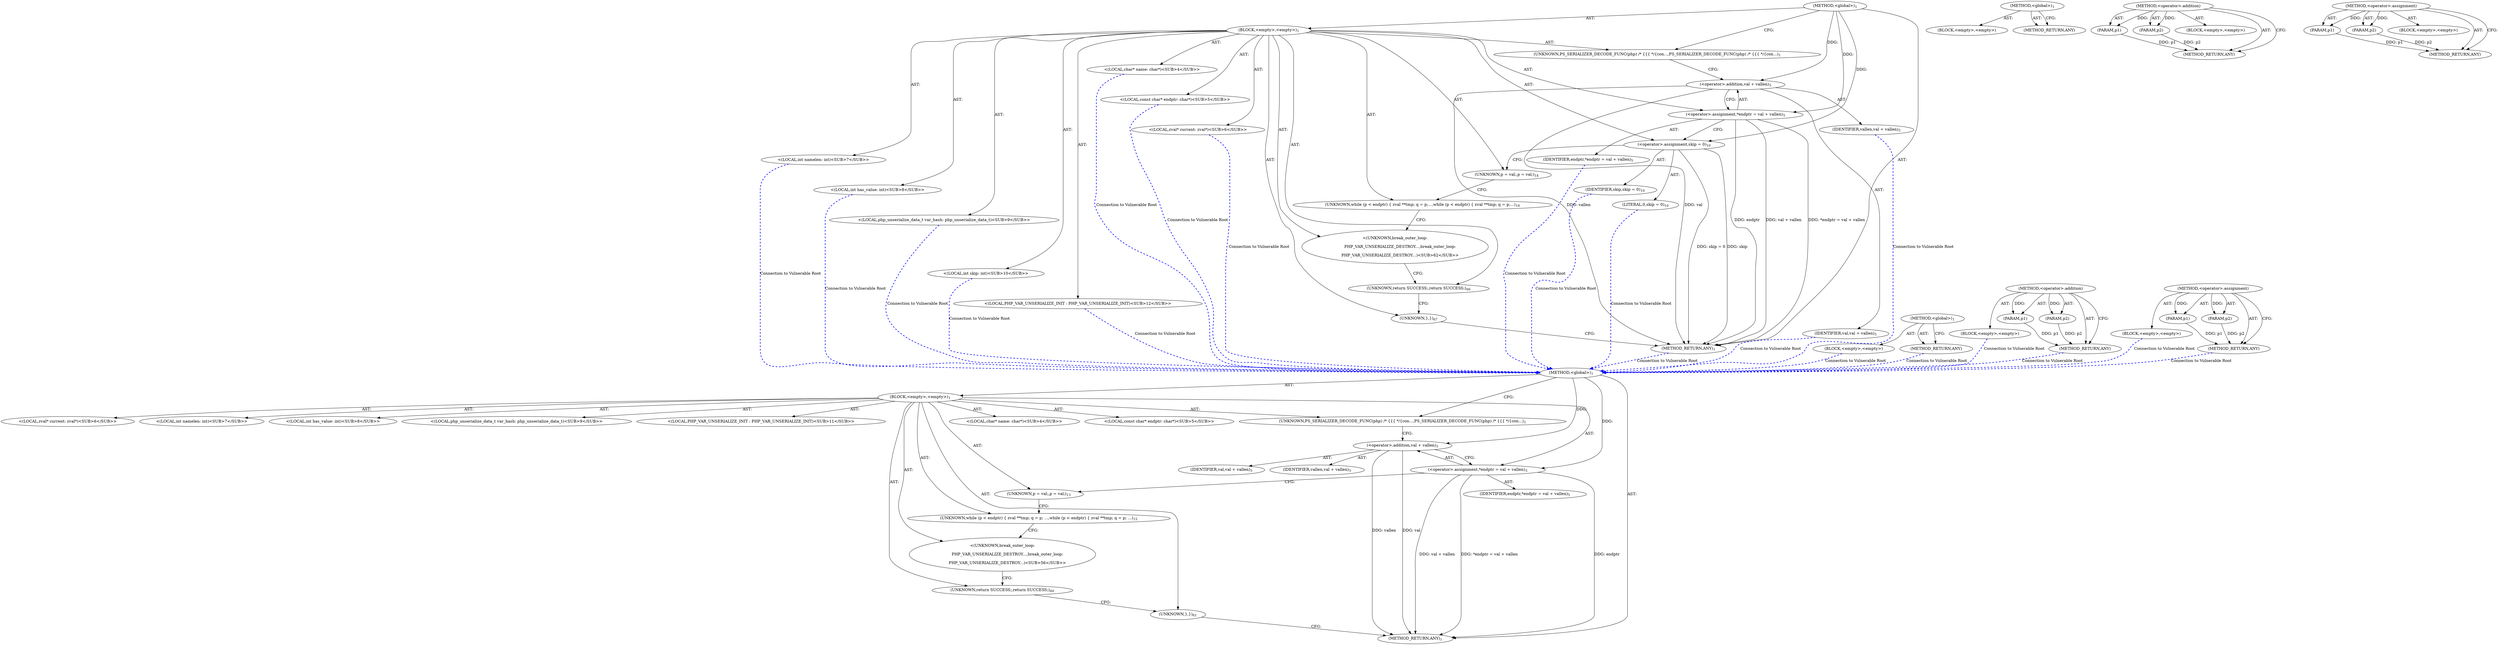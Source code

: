 digraph "&lt;operator&gt;.assignment" {
vulnerable_6 [label=<(METHOD,&lt;global&gt;)<SUB>1</SUB>>];
vulnerable_7 [label=<(BLOCK,&lt;empty&gt;,&lt;empty&gt;)<SUB>1</SUB>>];
vulnerable_8 [label=<(UNKNOWN,PS_SERIALIZER_DECODE_FUNC(php) /* {{{ */
{
	con...,PS_SERIALIZER_DECODE_FUNC(php) /* {{{ */
{
	con...)<SUB>1</SUB>>];
vulnerable_9 [label="<(LOCAL,char* name: char*)<SUB>4</SUB>>"];
vulnerable_10 [label="<(LOCAL,const char* endptr: char*)<SUB>5</SUB>>"];
vulnerable_11 [label=<(&lt;operator&gt;.assignment,*endptr = val + vallen)<SUB>5</SUB>>];
vulnerable_12 [label=<(IDENTIFIER,endptr,*endptr = val + vallen)<SUB>5</SUB>>];
vulnerable_13 [label=<(&lt;operator&gt;.addition,val + vallen)<SUB>5</SUB>>];
vulnerable_14 [label=<(IDENTIFIER,val,val + vallen)<SUB>5</SUB>>];
vulnerable_15 [label=<(IDENTIFIER,vallen,val + vallen)<SUB>5</SUB>>];
vulnerable_16 [label="<(LOCAL,zval* current: zval*)<SUB>6</SUB>>"];
vulnerable_17 [label="<(LOCAL,int namelen: int)<SUB>7</SUB>>"];
vulnerable_18 [label="<(LOCAL,int has_value: int)<SUB>8</SUB>>"];
vulnerable_19 [label="<(LOCAL,php_unserialize_data_t var_hash: php_unserialize_data_t)<SUB>9</SUB>>"];
vulnerable_20 [label="<(LOCAL,PHP_VAR_UNSERIALIZE_INIT : PHP_VAR_UNSERIALIZE_INIT)<SUB>11</SUB>>"];
vulnerable_21 [label=<(UNKNOWN,p = val;,p = val;)<SUB>13</SUB>>];
vulnerable_22 [label=<(UNKNOWN,while (p &lt; endptr) {
 		zval **tmp;
 		q = p;
 ...,while (p &lt; endptr) {
 		zval **tmp;
 		q = p;
 ...)<SUB>15</SUB>>];
vulnerable_23 [label="<(UNKNOWN,break_outer_loop:

	PHP_VAR_UNSERIALIZE_DESTROY...,break_outer_loop:

	PHP_VAR_UNSERIALIZE_DESTROY...)<SUB>56</SUB>>"];
vulnerable_24 [label=<(UNKNOWN,return SUCCESS;,return SUCCESS;)<SUB>60</SUB>>];
vulnerable_25 [label=<(UNKNOWN,},})<SUB>61</SUB>>];
vulnerable_26 [label=<(METHOD_RETURN,ANY)<SUB>1</SUB>>];
vulnerable_41 [label=<(METHOD,&lt;global&gt;)<SUB>1</SUB>>];
vulnerable_42 [label=<(BLOCK,&lt;empty&gt;,&lt;empty&gt;)>];
vulnerable_43 [label=<(METHOD_RETURN,ANY)>];
vulnerable_52 [label=<(METHOD,&lt;operator&gt;.addition)>];
vulnerable_53 [label=<(PARAM,p1)>];
vulnerable_54 [label=<(PARAM,p2)>];
vulnerable_55 [label=<(BLOCK,&lt;empty&gt;,&lt;empty&gt;)>];
vulnerable_56 [label=<(METHOD_RETURN,ANY)>];
vulnerable_47 [label=<(METHOD,&lt;operator&gt;.assignment)>];
vulnerable_48 [label=<(PARAM,p1)>];
vulnerable_49 [label=<(PARAM,p2)>];
vulnerable_50 [label=<(BLOCK,&lt;empty&gt;,&lt;empty&gt;)>];
vulnerable_51 [label=<(METHOD_RETURN,ANY)>];
fixed_6 [label=<(METHOD,&lt;global&gt;)<SUB>1</SUB>>];
fixed_7 [label=<(BLOCK,&lt;empty&gt;,&lt;empty&gt;)<SUB>1</SUB>>];
fixed_8 [label=<(UNKNOWN,PS_SERIALIZER_DECODE_FUNC(php) /* {{{ */
{
	con...,PS_SERIALIZER_DECODE_FUNC(php) /* {{{ */
{
	con...)<SUB>1</SUB>>];
fixed_9 [label="<(LOCAL,char* name: char*)<SUB>4</SUB>>"];
fixed_10 [label="<(LOCAL,const char* endptr: char*)<SUB>5</SUB>>"];
fixed_11 [label=<(&lt;operator&gt;.assignment,*endptr = val + vallen)<SUB>5</SUB>>];
fixed_12 [label=<(IDENTIFIER,endptr,*endptr = val + vallen)<SUB>5</SUB>>];
fixed_13 [label=<(&lt;operator&gt;.addition,val + vallen)<SUB>5</SUB>>];
fixed_14 [label=<(IDENTIFIER,val,val + vallen)<SUB>5</SUB>>];
fixed_15 [label=<(IDENTIFIER,vallen,val + vallen)<SUB>5</SUB>>];
fixed_16 [label="<(LOCAL,zval* current: zval*)<SUB>6</SUB>>"];
fixed_17 [label="<(LOCAL,int namelen: int)<SUB>7</SUB>>"];
fixed_18 [label="<(LOCAL,int has_value: int)<SUB>8</SUB>>"];
fixed_19 [label="<(LOCAL,php_unserialize_data_t var_hash: php_unserialize_data_t)<SUB>9</SUB>>"];
fixed_20 [label="<(LOCAL,int skip: int)<SUB>10</SUB>>"];
fixed_21 [label=<(&lt;operator&gt;.assignment,skip = 0)<SUB>10</SUB>>];
fixed_22 [label=<(IDENTIFIER,skip,skip = 0)<SUB>10</SUB>>];
fixed_23 [label=<(LITERAL,0,skip = 0)<SUB>10</SUB>>];
fixed_24 [label="<(LOCAL,PHP_VAR_UNSERIALIZE_INIT : PHP_VAR_UNSERIALIZE_INIT)<SUB>12</SUB>>"];
fixed_25 [label=<(UNKNOWN,p = val;,p = val;)<SUB>14</SUB>>];
fixed_26 [label=<(UNKNOWN,while (p &lt; endptr) {
 		zval **tmp;
 		q = p;
	...,while (p &lt; endptr) {
 		zval **tmp;
 		q = p;
	...)<SUB>16</SUB>>];
fixed_27 [label="<(UNKNOWN,break_outer_loop:

	PHP_VAR_UNSERIALIZE_DESTROY...,break_outer_loop:

	PHP_VAR_UNSERIALIZE_DESTROY...)<SUB>62</SUB>>"];
fixed_28 [label=<(UNKNOWN,return SUCCESS;,return SUCCESS;)<SUB>66</SUB>>];
fixed_29 [label=<(UNKNOWN,},})<SUB>67</SUB>>];
fixed_30 [label=<(METHOD_RETURN,ANY)<SUB>1</SUB>>];
fixed_45 [label=<(METHOD,&lt;global&gt;)<SUB>1</SUB>>];
fixed_46 [label=<(BLOCK,&lt;empty&gt;,&lt;empty&gt;)>];
fixed_47 [label=<(METHOD_RETURN,ANY)>];
fixed_56 [label=<(METHOD,&lt;operator&gt;.addition)>];
fixed_57 [label=<(PARAM,p1)>];
fixed_58 [label=<(PARAM,p2)>];
fixed_59 [label=<(BLOCK,&lt;empty&gt;,&lt;empty&gt;)>];
fixed_60 [label=<(METHOD_RETURN,ANY)>];
fixed_51 [label=<(METHOD,&lt;operator&gt;.assignment)>];
fixed_52 [label=<(PARAM,p1)>];
fixed_53 [label=<(PARAM,p2)>];
fixed_54 [label=<(BLOCK,&lt;empty&gt;,&lt;empty&gt;)>];
fixed_55 [label=<(METHOD_RETURN,ANY)>];
vulnerable_6 -> vulnerable_7  [key=0, label="AST: "];
vulnerable_6 -> vulnerable_26  [key=0, label="AST: "];
vulnerable_6 -> vulnerable_8  [key=0, label="CFG: "];
vulnerable_6 -> vulnerable_11  [key=0, label="DDG: "];
vulnerable_6 -> vulnerable_13  [key=0, label="DDG: "];
vulnerable_7 -> vulnerable_8  [key=0, label="AST: "];
vulnerable_7 -> vulnerable_9  [key=0, label="AST: "];
vulnerable_7 -> vulnerable_10  [key=0, label="AST: "];
vulnerable_7 -> vulnerable_11  [key=0, label="AST: "];
vulnerable_7 -> vulnerable_16  [key=0, label="AST: "];
vulnerable_7 -> vulnerable_17  [key=0, label="AST: "];
vulnerable_7 -> vulnerable_18  [key=0, label="AST: "];
vulnerable_7 -> vulnerable_19  [key=0, label="AST: "];
vulnerable_7 -> vulnerable_20  [key=0, label="AST: "];
vulnerable_7 -> vulnerable_21  [key=0, label="AST: "];
vulnerable_7 -> vulnerable_22  [key=0, label="AST: "];
vulnerable_7 -> vulnerable_23  [key=0, label="AST: "];
vulnerable_7 -> vulnerable_24  [key=0, label="AST: "];
vulnerable_7 -> vulnerable_25  [key=0, label="AST: "];
vulnerable_8 -> vulnerable_13  [key=0, label="CFG: "];
vulnerable_11 -> vulnerable_12  [key=0, label="AST: "];
vulnerable_11 -> vulnerable_13  [key=0, label="AST: "];
vulnerable_11 -> vulnerable_21  [key=0, label="CFG: "];
vulnerable_11 -> vulnerable_26  [key=0, label="DDG: endptr"];
vulnerable_11 -> vulnerable_26  [key=1, label="DDG: val + vallen"];
vulnerable_11 -> vulnerable_26  [key=2, label="DDG: *endptr = val + vallen"];
vulnerable_13 -> vulnerable_14  [key=0, label="AST: "];
vulnerable_13 -> vulnerable_15  [key=0, label="AST: "];
vulnerable_13 -> vulnerable_11  [key=0, label="CFG: "];
vulnerable_13 -> vulnerable_26  [key=0, label="DDG: vallen"];
vulnerable_13 -> vulnerable_26  [key=1, label="DDG: val"];
vulnerable_21 -> vulnerable_22  [key=0, label="CFG: "];
vulnerable_22 -> vulnerable_23  [key=0, label="CFG: "];
vulnerable_23 -> vulnerable_24  [key=0, label="CFG: "];
vulnerable_24 -> vulnerable_25  [key=0, label="CFG: "];
vulnerable_25 -> vulnerable_26  [key=0, label="CFG: "];
vulnerable_41 -> vulnerable_42  [key=0, label="AST: "];
vulnerable_41 -> vulnerable_43  [key=0, label="AST: "];
vulnerable_41 -> vulnerable_43  [key=1, label="CFG: "];
vulnerable_52 -> vulnerable_53  [key=0, label="AST: "];
vulnerable_52 -> vulnerable_53  [key=1, label="DDG: "];
vulnerable_52 -> vulnerable_55  [key=0, label="AST: "];
vulnerable_52 -> vulnerable_54  [key=0, label="AST: "];
vulnerable_52 -> vulnerable_54  [key=1, label="DDG: "];
vulnerable_52 -> vulnerable_56  [key=0, label="AST: "];
vulnerable_52 -> vulnerable_56  [key=1, label="CFG: "];
vulnerable_53 -> vulnerable_56  [key=0, label="DDG: p1"];
vulnerable_54 -> vulnerable_56  [key=0, label="DDG: p2"];
vulnerable_47 -> vulnerable_48  [key=0, label="AST: "];
vulnerable_47 -> vulnerable_48  [key=1, label="DDG: "];
vulnerable_47 -> vulnerable_50  [key=0, label="AST: "];
vulnerable_47 -> vulnerable_49  [key=0, label="AST: "];
vulnerable_47 -> vulnerable_49  [key=1, label="DDG: "];
vulnerable_47 -> vulnerable_51  [key=0, label="AST: "];
vulnerable_47 -> vulnerable_51  [key=1, label="CFG: "];
vulnerable_48 -> vulnerable_51  [key=0, label="DDG: p1"];
vulnerable_49 -> vulnerable_51  [key=0, label="DDG: p2"];
fixed_6 -> fixed_7  [key=0, label="AST: "];
fixed_6 -> fixed_30  [key=0, label="AST: "];
fixed_6 -> fixed_8  [key=0, label="CFG: "];
fixed_6 -> fixed_11  [key=0, label="DDG: "];
fixed_6 -> fixed_21  [key=0, label="DDG: "];
fixed_6 -> fixed_13  [key=0, label="DDG: "];
fixed_7 -> fixed_8  [key=0, label="AST: "];
fixed_7 -> fixed_9  [key=0, label="AST: "];
fixed_7 -> fixed_10  [key=0, label="AST: "];
fixed_7 -> fixed_11  [key=0, label="AST: "];
fixed_7 -> fixed_16  [key=0, label="AST: "];
fixed_7 -> fixed_17  [key=0, label="AST: "];
fixed_7 -> fixed_18  [key=0, label="AST: "];
fixed_7 -> fixed_19  [key=0, label="AST: "];
fixed_7 -> fixed_20  [key=0, label="AST: "];
fixed_7 -> fixed_21  [key=0, label="AST: "];
fixed_7 -> fixed_24  [key=0, label="AST: "];
fixed_7 -> fixed_25  [key=0, label="AST: "];
fixed_7 -> fixed_26  [key=0, label="AST: "];
fixed_7 -> fixed_27  [key=0, label="AST: "];
fixed_7 -> fixed_28  [key=0, label="AST: "];
fixed_7 -> fixed_29  [key=0, label="AST: "];
fixed_8 -> fixed_13  [key=0, label="CFG: "];
fixed_9 -> vulnerable_6  [color=blue, key=0, label="Connection to Vulnerable Root", penwidth="2.0", style=dashed];
fixed_10 -> vulnerable_6  [color=blue, key=0, label="Connection to Vulnerable Root", penwidth="2.0", style=dashed];
fixed_11 -> fixed_12  [key=0, label="AST: "];
fixed_11 -> fixed_13  [key=0, label="AST: "];
fixed_11 -> fixed_21  [key=0, label="CFG: "];
fixed_11 -> fixed_30  [key=0, label="DDG: endptr"];
fixed_11 -> fixed_30  [key=1, label="DDG: val + vallen"];
fixed_11 -> fixed_30  [key=2, label="DDG: *endptr = val + vallen"];
fixed_12 -> vulnerable_6  [color=blue, key=0, label="Connection to Vulnerable Root", penwidth="2.0", style=dashed];
fixed_13 -> fixed_14  [key=0, label="AST: "];
fixed_13 -> fixed_15  [key=0, label="AST: "];
fixed_13 -> fixed_11  [key=0, label="CFG: "];
fixed_13 -> fixed_30  [key=0, label="DDG: vallen"];
fixed_13 -> fixed_30  [key=1, label="DDG: val"];
fixed_14 -> vulnerable_6  [color=blue, key=0, label="Connection to Vulnerable Root", penwidth="2.0", style=dashed];
fixed_15 -> vulnerable_6  [color=blue, key=0, label="Connection to Vulnerable Root", penwidth="2.0", style=dashed];
fixed_16 -> vulnerable_6  [color=blue, key=0, label="Connection to Vulnerable Root", penwidth="2.0", style=dashed];
fixed_17 -> vulnerable_6  [color=blue, key=0, label="Connection to Vulnerable Root", penwidth="2.0", style=dashed];
fixed_18 -> vulnerable_6  [color=blue, key=0, label="Connection to Vulnerable Root", penwidth="2.0", style=dashed];
fixed_19 -> vulnerable_6  [color=blue, key=0, label="Connection to Vulnerable Root", penwidth="2.0", style=dashed];
fixed_20 -> vulnerable_6  [color=blue, key=0, label="Connection to Vulnerable Root", penwidth="2.0", style=dashed];
fixed_21 -> fixed_22  [key=0, label="AST: "];
fixed_21 -> fixed_23  [key=0, label="AST: "];
fixed_21 -> fixed_25  [key=0, label="CFG: "];
fixed_21 -> fixed_30  [key=0, label="DDG: skip"];
fixed_21 -> fixed_30  [key=1, label="DDG: skip = 0"];
fixed_22 -> vulnerable_6  [color=blue, key=0, label="Connection to Vulnerable Root", penwidth="2.0", style=dashed];
fixed_23 -> vulnerable_6  [color=blue, key=0, label="Connection to Vulnerable Root", penwidth="2.0", style=dashed];
fixed_24 -> vulnerable_6  [color=blue, key=0, label="Connection to Vulnerable Root", penwidth="2.0", style=dashed];
fixed_25 -> fixed_26  [key=0, label="CFG: "];
fixed_26 -> fixed_27  [key=0, label="CFG: "];
fixed_27 -> fixed_28  [key=0, label="CFG: "];
fixed_28 -> fixed_29  [key=0, label="CFG: "];
fixed_29 -> fixed_30  [key=0, label="CFG: "];
fixed_30 -> vulnerable_6  [color=blue, key=0, label="Connection to Vulnerable Root", penwidth="2.0", style=dashed];
fixed_45 -> fixed_46  [key=0, label="AST: "];
fixed_45 -> fixed_47  [key=0, label="AST: "];
fixed_45 -> fixed_47  [key=1, label="CFG: "];
fixed_46 -> vulnerable_6  [color=blue, key=0, label="Connection to Vulnerable Root", penwidth="2.0", style=dashed];
fixed_47 -> vulnerable_6  [color=blue, key=0, label="Connection to Vulnerable Root", penwidth="2.0", style=dashed];
fixed_56 -> fixed_57  [key=0, label="AST: "];
fixed_56 -> fixed_57  [key=1, label="DDG: "];
fixed_56 -> fixed_59  [key=0, label="AST: "];
fixed_56 -> fixed_58  [key=0, label="AST: "];
fixed_56 -> fixed_58  [key=1, label="DDG: "];
fixed_56 -> fixed_60  [key=0, label="AST: "];
fixed_56 -> fixed_60  [key=1, label="CFG: "];
fixed_57 -> fixed_60  [key=0, label="DDG: p1"];
fixed_58 -> fixed_60  [key=0, label="DDG: p2"];
fixed_59 -> vulnerable_6  [color=blue, key=0, label="Connection to Vulnerable Root", penwidth="2.0", style=dashed];
fixed_60 -> vulnerable_6  [color=blue, key=0, label="Connection to Vulnerable Root", penwidth="2.0", style=dashed];
fixed_51 -> fixed_52  [key=0, label="AST: "];
fixed_51 -> fixed_52  [key=1, label="DDG: "];
fixed_51 -> fixed_54  [key=0, label="AST: "];
fixed_51 -> fixed_53  [key=0, label="AST: "];
fixed_51 -> fixed_53  [key=1, label="DDG: "];
fixed_51 -> fixed_55  [key=0, label="AST: "];
fixed_51 -> fixed_55  [key=1, label="CFG: "];
fixed_52 -> fixed_55  [key=0, label="DDG: p1"];
fixed_53 -> fixed_55  [key=0, label="DDG: p2"];
fixed_54 -> vulnerable_6  [color=blue, key=0, label="Connection to Vulnerable Root", penwidth="2.0", style=dashed];
fixed_55 -> vulnerable_6  [color=blue, key=0, label="Connection to Vulnerable Root", penwidth="2.0", style=dashed];
}
